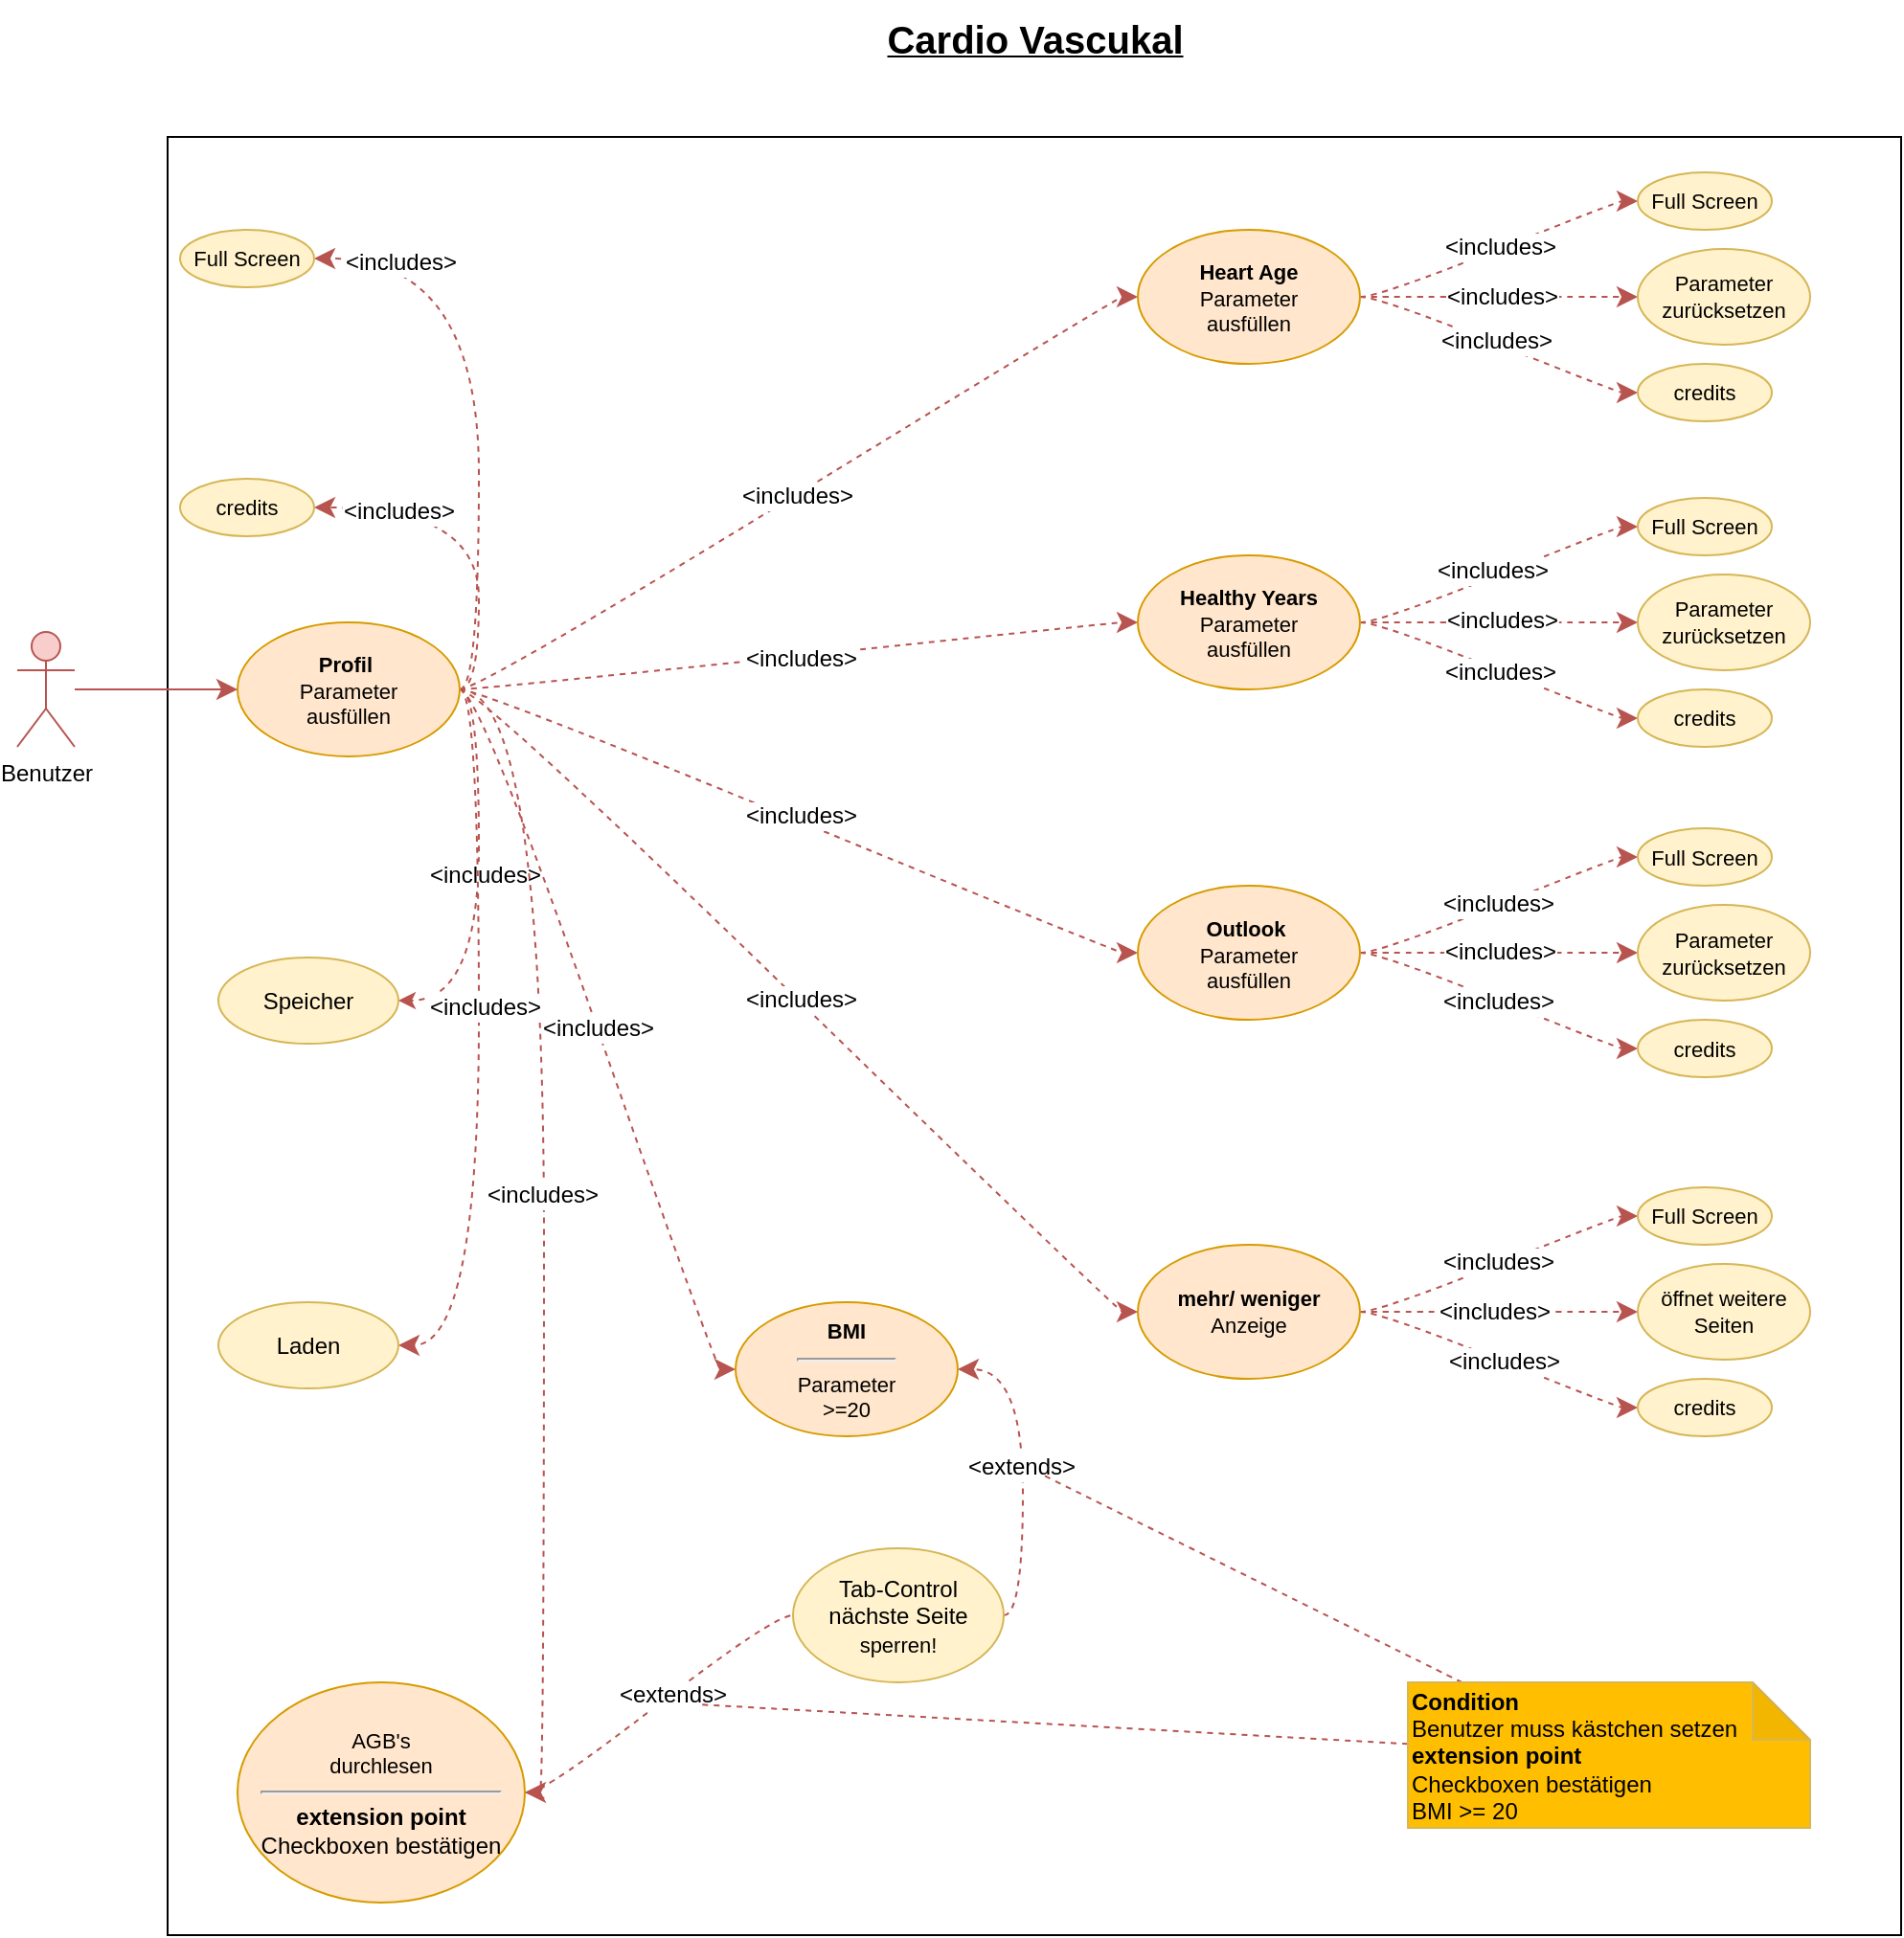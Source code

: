 <mxfile version="24.8.4">
  <diagram name="Seite-1" id="UVpIMAXgov2TjOctCtRH">
    <mxGraphModel dx="1831" dy="1101" grid="1" gridSize="10" guides="1" tooltips="1" connect="1" arrows="1" fold="1" page="1" pageScale="1" pageWidth="827" pageHeight="1169" math="0" shadow="0">
      <root>
        <mxCell id="0" />
        <mxCell id="1" parent="0" />
        <mxCell id="NwBf-p2mOLdfekpfjntF-2" value="&lt;b&gt;&lt;u&gt;&lt;font style=&quot;font-size: 20px;&quot;&gt;Cardio Vascukal&lt;/font&gt;&lt;/u&gt;&lt;/b&gt;" style="text;html=1;align=center;verticalAlign=middle;resizable=0;points=[];autosize=1;strokeColor=none;fillColor=none;" parent="1" vertex="1">
          <mxGeometry x="526" y="110" width="180" height="40" as="geometry" />
        </mxCell>
        <mxCell id="NwBf-p2mOLdfekpfjntF-3" value="Benutzer" style="shape=umlActor;verticalLabelPosition=bottom;verticalAlign=top;html=1;outlineConnect=0;fillColor=#f8cecc;strokeColor=#b85450;" parent="1" vertex="1">
          <mxGeometry x="85" y="440" width="30" height="60" as="geometry" />
        </mxCell>
        <mxCell id="NwBf-p2mOLdfekpfjntF-16" value="" style="rounded=0;whiteSpace=wrap;html=1;rotation=90;" parent="1" vertex="1">
          <mxGeometry x="146.5" y="198.5" width="939" height="905" as="geometry" />
        </mxCell>
        <mxCell id="-FrrrJ6dnkbftd-pf9Oq-3" value="" style="edgeStyle=entityRelationEdgeStyle;curved=1;rounded=0;orthogonalLoop=1;jettySize=auto;html=1;startArrow=none;endArrow=classic;segment=10;sourcePerimeterSpacing=0;targetPerimeterSpacing=0;fontSize=12;dashed=1;endFill=1;fillColor=#f8cecc;strokeColor=#b85450;" parent="1" source="NwBf-p2mOLdfekpfjntF-17" target="-FrrrJ6dnkbftd-pf9Oq-2" edge="1">
          <mxGeometry relative="1" as="geometry" />
        </mxCell>
        <mxCell id="-FrrrJ6dnkbftd-pf9Oq-10" value="&amp;lt;includes&amp;gt;" style="edgeLabel;html=1;align=center;verticalAlign=middle;resizable=0;points=[];fontSize=12;" parent="-FrrrJ6dnkbftd-pf9Oq-3" vertex="1" connectable="0">
          <mxGeometry x="-0.007" y="3" relative="1" as="geometry">
            <mxPoint as="offset" />
          </mxGeometry>
        </mxCell>
        <mxCell id="-FrrrJ6dnkbftd-pf9Oq-24" value="" style="edgeStyle=entityRelationEdgeStyle;curved=1;rounded=0;orthogonalLoop=1;jettySize=auto;html=1;startArrow=none;endArrow=classic;segment=10;sourcePerimeterSpacing=0;targetPerimeterSpacing=0;fontSize=12;startSize=8;endSize=8;dashed=1;endFill=1;fillColor=#f8cecc;strokeColor=#b85450;" parent="1" source="NwBf-p2mOLdfekpfjntF-17" target="-FrrrJ6dnkbftd-pf9Oq-23" edge="1">
          <mxGeometry relative="1" as="geometry" />
        </mxCell>
        <mxCell id="-FrrrJ6dnkbftd-pf9Oq-25" value="&amp;lt;includes&amp;gt;" style="edgeLabel;html=1;align=center;verticalAlign=middle;resizable=0;points=[];fontSize=12;" parent="-FrrrJ6dnkbftd-pf9Oq-24" vertex="1" connectable="0">
          <mxGeometry x="-0.023" y="-1" relative="1" as="geometry">
            <mxPoint as="offset" />
          </mxGeometry>
        </mxCell>
        <mxCell id="-FrrrJ6dnkbftd-pf9Oq-35" value="" style="edgeStyle=entityRelationEdgeStyle;curved=1;rounded=0;orthogonalLoop=1;jettySize=auto;html=1;startArrow=none;endArrow=classic;segment=10;sourcePerimeterSpacing=0;targetPerimeterSpacing=0;fontSize=12;startSize=8;endSize=8;dashed=1;endFill=1;fillColor=#f8cecc;strokeColor=#b85450;" parent="1" source="NwBf-p2mOLdfekpfjntF-17" target="-FrrrJ6dnkbftd-pf9Oq-34" edge="1">
          <mxGeometry relative="1" as="geometry" />
        </mxCell>
        <mxCell id="-FrrrJ6dnkbftd-pf9Oq-87" value="&amp;lt;includes&amp;gt;" style="edgeLabel;html=1;align=center;verticalAlign=middle;resizable=0;points=[];fontSize=12;" parent="-FrrrJ6dnkbftd-pf9Oq-35" vertex="1" connectable="0">
          <mxGeometry x="-0.01" relative="1" as="geometry">
            <mxPoint as="offset" />
          </mxGeometry>
        </mxCell>
        <mxCell id="-FrrrJ6dnkbftd-pf9Oq-41" value="" style="edgeStyle=entityRelationEdgeStyle;curved=1;rounded=0;orthogonalLoop=1;jettySize=auto;html=1;startArrow=none;endArrow=classic;segment=10;sourcePerimeterSpacing=0;targetPerimeterSpacing=0;fontSize=12;startSize=8;endSize=8;dashed=1;endFill=1;fillColor=#f8cecc;strokeColor=#b85450;" parent="1" source="NwBf-p2mOLdfekpfjntF-17" target="-FrrrJ6dnkbftd-pf9Oq-40" edge="1">
          <mxGeometry relative="1" as="geometry" />
        </mxCell>
        <mxCell id="-FrrrJ6dnkbftd-pf9Oq-88" value="&amp;lt;includes&amp;gt;" style="edgeLabel;html=1;align=center;verticalAlign=middle;resizable=0;points=[];fontSize=12;" parent="-FrrrJ6dnkbftd-pf9Oq-41" vertex="1" connectable="0">
          <mxGeometry x="0.002" y="-1" relative="1" as="geometry">
            <mxPoint as="offset" />
          </mxGeometry>
        </mxCell>
        <mxCell id="-FrrrJ6dnkbftd-pf9Oq-43" value="" style="edgeStyle=entityRelationEdgeStyle;curved=1;rounded=0;orthogonalLoop=1;jettySize=auto;html=1;startArrow=none;endArrow=classic;segment=10;sourcePerimeterSpacing=0;targetPerimeterSpacing=0;fontSize=12;startSize=8;endSize=8;dashed=1;endFill=1;fillColor=#f8cecc;strokeColor=#b85450;" parent="1" source="NwBf-p2mOLdfekpfjntF-17" target="-FrrrJ6dnkbftd-pf9Oq-42" edge="1">
          <mxGeometry relative="1" as="geometry" />
        </mxCell>
        <mxCell id="-FrrrJ6dnkbftd-pf9Oq-89" value="&amp;lt;includes&amp;gt;" style="edgeLabel;html=1;align=center;verticalAlign=middle;resizable=0;points=[];fontSize=12;" parent="-FrrrJ6dnkbftd-pf9Oq-43" vertex="1" connectable="0">
          <mxGeometry x="-0.004" y="3" relative="1" as="geometry">
            <mxPoint as="offset" />
          </mxGeometry>
        </mxCell>
        <mxCell id="-FrrrJ6dnkbftd-pf9Oq-58" value="" style="edgeStyle=entityRelationEdgeStyle;curved=1;rounded=0;orthogonalLoop=1;jettySize=auto;html=1;startArrow=none;endArrow=classic;segment=10;sourcePerimeterSpacing=0;targetPerimeterSpacing=0;fontSize=12;startSize=8;endSize=8;dashed=1;endFill=1;fillColor=#f8cecc;strokeColor=#b85450;" parent="1" source="NwBf-p2mOLdfekpfjntF-17" target="-FrrrJ6dnkbftd-pf9Oq-57" edge="1">
          <mxGeometry relative="1" as="geometry" />
        </mxCell>
        <mxCell id="-FrrrJ6dnkbftd-pf9Oq-90" value="&amp;lt;includes&amp;gt;" style="edgeLabel;html=1;align=center;verticalAlign=middle;resizable=0;points=[];fontSize=12;" parent="-FrrrJ6dnkbftd-pf9Oq-58" vertex="1" connectable="0">
          <mxGeometry x="-0.0" y="1" relative="1" as="geometry">
            <mxPoint as="offset" />
          </mxGeometry>
        </mxCell>
        <mxCell id="-FrrrJ6dnkbftd-pf9Oq-62" value="" style="edgeStyle=entityRelationEdgeStyle;curved=1;rounded=0;orthogonalLoop=1;jettySize=auto;html=1;startArrow=none;endArrow=classic;segment=10;sourcePerimeterSpacing=0;targetPerimeterSpacing=0;fontSize=12;startSize=8;endSize=8;dashed=1;endFill=1;fillColor=#f8cecc;strokeColor=#b85450;" parent="1" source="NwBf-p2mOLdfekpfjntF-17" target="-FrrrJ6dnkbftd-pf9Oq-61" edge="1">
          <mxGeometry relative="1" as="geometry" />
        </mxCell>
        <mxCell id="-FrrrJ6dnkbftd-pf9Oq-66" value="&amp;lt;includes&amp;gt;" style="edgeLabel;html=1;align=center;verticalAlign=middle;resizable=0;points=[];fontSize=12;" parent="-FrrrJ6dnkbftd-pf9Oq-62" vertex="1" connectable="0">
          <mxGeometry x="0.545" y="2" relative="1" as="geometry">
            <mxPoint as="offset" />
          </mxGeometry>
        </mxCell>
        <mxCell id="-FrrrJ6dnkbftd-pf9Oq-65" style="edgeStyle=entityRelationEdgeStyle;curved=1;rounded=0;orthogonalLoop=1;jettySize=auto;html=1;startArrow=none;endArrow=classic;segment=10;sourcePerimeterSpacing=0;targetPerimeterSpacing=0;fontSize=12;startSize=8;endSize=8;dashed=1;endFill=1;fillColor=#f8cecc;strokeColor=#b85450;" parent="1" source="NwBf-p2mOLdfekpfjntF-17" target="-FrrrJ6dnkbftd-pf9Oq-63" edge="1">
          <mxGeometry relative="1" as="geometry" />
        </mxCell>
        <mxCell id="-FrrrJ6dnkbftd-pf9Oq-67" value="&amp;lt;includes&amp;gt;" style="edgeLabel;html=1;align=center;verticalAlign=middle;resizable=0;points=[];fontSize=12;" parent="-FrrrJ6dnkbftd-pf9Oq-65" vertex="1" connectable="0">
          <mxGeometry x="0.723" y="2" relative="1" as="geometry">
            <mxPoint as="offset" />
          </mxGeometry>
        </mxCell>
        <mxCell id="-FrrrJ6dnkbftd-pf9Oq-106" value="" style="edgeStyle=entityRelationEdgeStyle;curved=1;rounded=0;orthogonalLoop=1;jettySize=auto;html=1;startArrow=none;endArrow=classic;segment=10;sourcePerimeterSpacing=0;targetPerimeterSpacing=0;fontSize=12;startSize=8;endSize=8;dashed=1;endFill=1;fillColor=#f8cecc;strokeColor=#b85450;" parent="1" source="NwBf-p2mOLdfekpfjntF-17" target="-FrrrJ6dnkbftd-pf9Oq-105" edge="1">
          <mxGeometry relative="1" as="geometry" />
        </mxCell>
        <mxCell id="-FrrrJ6dnkbftd-pf9Oq-107" value="&amp;lt;includes&amp;gt;" style="edgeLabel;html=1;align=center;verticalAlign=middle;resizable=0;points=[];fontSize=12;" parent="-FrrrJ6dnkbftd-pf9Oq-106" vertex="1" connectable="0">
          <mxGeometry x="-0.003" relative="1" as="geometry">
            <mxPoint as="offset" />
          </mxGeometry>
        </mxCell>
        <mxCell id="-FrrrJ6dnkbftd-pf9Oq-111" style="edgeStyle=entityRelationEdgeStyle;curved=1;rounded=0;orthogonalLoop=1;jettySize=auto;html=1;startArrow=none;endArrow=classic;segment=10;sourcePerimeterSpacing=0;targetPerimeterSpacing=0;fontSize=12;startSize=8;endSize=8;dashed=1;endFill=1;fillColor=#f8cecc;strokeColor=#b85450;" parent="1" source="NwBf-p2mOLdfekpfjntF-17" target="-FrrrJ6dnkbftd-pf9Oq-110" edge="1">
          <mxGeometry relative="1" as="geometry" />
        </mxCell>
        <mxCell id="-FrrrJ6dnkbftd-pf9Oq-114" value="&amp;lt;includes&amp;gt;" style="edgeLabel;html=1;align=center;verticalAlign=middle;resizable=0;points=[];fontSize=12;" parent="-FrrrJ6dnkbftd-pf9Oq-111" vertex="1" connectable="0">
          <mxGeometry x="-0.102" y="3" relative="1" as="geometry">
            <mxPoint y="-1" as="offset" />
          </mxGeometry>
        </mxCell>
        <mxCell id="NwBf-p2mOLdfekpfjntF-17" value="&lt;font style=&quot;font-size: 11px;&quot;&gt;&lt;b&gt;Profil&amp;nbsp;&lt;/b&gt;&lt;/font&gt;&lt;div style=&quot;font-size: 11px;&quot;&gt;&lt;font style=&quot;font-size: 11px;&quot;&gt;Parameter&lt;/font&gt;&lt;div&gt;&lt;font style=&quot;font-size: 11px;&quot;&gt;ausfüllen&lt;/font&gt;&lt;/div&gt;&lt;/div&gt;" style="ellipse;whiteSpace=wrap;html=1;align=center;newEdgeStyle={&quot;edgeStyle&quot;:&quot;entityRelationEdgeStyle&quot;,&quot;startArrow&quot;:&quot;none&quot;,&quot;endArrow&quot;:&quot;none&quot;,&quot;segment&quot;:10,&quot;curved&quot;:1,&quot;sourcePerimeterSpacing&quot;:0,&quot;targetPerimeterSpacing&quot;:0};treeFolding=1;treeMoving=1;fillColor=#ffe6cc;strokeColor=#d79b00;" parent="1" vertex="1">
          <mxGeometry x="200" y="435" width="116" height="70" as="geometry" />
        </mxCell>
        <mxCell id="-FrrrJ6dnkbftd-pf9Oq-2" value="Speicher" style="ellipse;whiteSpace=wrap;html=1;align=center;newEdgeStyle={&quot;edgeStyle&quot;:&quot;entityRelationEdgeStyle&quot;,&quot;startArrow&quot;:&quot;none&quot;,&quot;endArrow&quot;:&quot;none&quot;,&quot;segment&quot;:10,&quot;curved&quot;:1,&quot;sourcePerimeterSpacing&quot;:0,&quot;targetPerimeterSpacing&quot;:0};treeFolding=1;treeMoving=1;fillColor=#fff2cc;strokeColor=#d6b656;" parent="1" vertex="1">
          <mxGeometry x="190" y="610" width="94" height="45" as="geometry" />
        </mxCell>
        <mxCell id="-FrrrJ6dnkbftd-pf9Oq-13" style="edgeStyle=none;curved=1;rounded=0;orthogonalLoop=1;jettySize=auto;html=1;fontSize=12;startSize=8;endSize=8;shadow=0;fillColor=#f8cecc;strokeColor=#b85450;" parent="1" source="NwBf-p2mOLdfekpfjntF-3" target="NwBf-p2mOLdfekpfjntF-17" edge="1">
          <mxGeometry relative="1" as="geometry" />
        </mxCell>
        <mxCell id="-FrrrJ6dnkbftd-pf9Oq-27" value="" style="edgeStyle=entityRelationEdgeStyle;curved=1;rounded=0;orthogonalLoop=1;jettySize=auto;html=1;startArrow=openThin;endArrow=none;segment=10;sourcePerimeterSpacing=0;targetPerimeterSpacing=0;fontSize=12;startSize=8;endSize=8;dashed=1;startFill=0;fillColor=#f8cecc;strokeColor=#b85450;" parent="1" source="-FrrrJ6dnkbftd-pf9Oq-23" target="-FrrrJ6dnkbftd-pf9Oq-26" edge="1">
          <mxGeometry relative="1" as="geometry" />
        </mxCell>
        <mxCell id="-FrrrJ6dnkbftd-pf9Oq-28" value="&amp;lt;extends&amp;gt;" style="edgeLabel;html=1;align=center;verticalAlign=middle;resizable=0;points=[];fontSize=12;" parent="-FrrrJ6dnkbftd-pf9Oq-27" vertex="1" connectable="0">
          <mxGeometry x="0.107" y="-1" relative="1" as="geometry">
            <mxPoint x="-1" as="offset" />
          </mxGeometry>
        </mxCell>
        <mxCell id="-FrrrJ6dnkbftd-pf9Oq-23" value="&lt;font style=&quot;font-size: 11px;&quot;&gt;AGB&#39;s&lt;/font&gt;&lt;div style=&quot;font-size: 11px;&quot;&gt;&lt;font style=&quot;font-size: 11px;&quot;&gt;durchlesen&lt;br&gt;&lt;/font&gt;&lt;div style=&quot;&quot;&gt;&lt;hr style=&quot;&quot;&gt;&lt;div style=&quot;font-size: 12px;&quot;&gt;&lt;b&gt;extension point&lt;/b&gt;&lt;/div&gt;&lt;div style=&quot;font-size: 12px;&quot;&gt;Checkboxen bestätigen&lt;/div&gt;&lt;/div&gt;&lt;/div&gt;" style="ellipse;whiteSpace=wrap;html=1;align=center;newEdgeStyle={&quot;edgeStyle&quot;:&quot;entityRelationEdgeStyle&quot;,&quot;startArrow&quot;:&quot;none&quot;,&quot;endArrow&quot;:&quot;none&quot;,&quot;segment&quot;:10,&quot;curved&quot;:1,&quot;sourcePerimeterSpacing&quot;:0,&quot;targetPerimeterSpacing&quot;:0};treeFolding=1;treeMoving=1;fillColor=#ffe6cc;strokeColor=#d79b00;" parent="1" vertex="1">
          <mxGeometry x="200" y="988.5" width="150" height="115" as="geometry" />
        </mxCell>
        <mxCell id="-FrrrJ6dnkbftd-pf9Oq-108" style="edgeStyle=entityRelationEdgeStyle;curved=1;rounded=0;orthogonalLoop=1;jettySize=auto;html=1;startArrow=none;endArrow=classic;segment=10;sourcePerimeterSpacing=0;targetPerimeterSpacing=0;fontSize=12;startSize=8;endSize=8;dashed=1;endFill=1;fillColor=#f8cecc;strokeColor=#b85450;" parent="1" source="-FrrrJ6dnkbftd-pf9Oq-26" target="-FrrrJ6dnkbftd-pf9Oq-105" edge="1">
          <mxGeometry relative="1" as="geometry" />
        </mxCell>
        <mxCell id="-FrrrJ6dnkbftd-pf9Oq-109" value="&amp;lt;extends&amp;gt;" style="edgeLabel;html=1;align=center;verticalAlign=middle;resizable=0;points=[];fontSize=12;" parent="-FrrrJ6dnkbftd-pf9Oq-108" vertex="1" connectable="0">
          <mxGeometry x="0.033" y="1" relative="1" as="geometry">
            <mxPoint y="1" as="offset" />
          </mxGeometry>
        </mxCell>
        <mxCell id="-FrrrJ6dnkbftd-pf9Oq-26" value="Tab-Control&lt;div&gt;nächste Seite&lt;br&gt;&lt;div&gt;&lt;span style=&quot;font-size: 11px;&quot;&gt;sperren!&lt;/span&gt;&lt;/div&gt;&lt;/div&gt;" style="ellipse;whiteSpace=wrap;html=1;align=center;newEdgeStyle={&quot;edgeStyle&quot;:&quot;entityRelationEdgeStyle&quot;,&quot;startArrow&quot;:&quot;none&quot;,&quot;endArrow&quot;:&quot;none&quot;,&quot;segment&quot;:10,&quot;curved&quot;:1,&quot;sourcePerimeterSpacing&quot;:0,&quot;targetPerimeterSpacing&quot;:0};treeFolding=1;treeMoving=1;fillColor=#fff2cc;strokeColor=#d6b656;" parent="1" vertex="1">
          <mxGeometry x="490" y="918.5" width="110" height="70" as="geometry" />
        </mxCell>
        <mxCell id="qf-HEqE5wMaimyEyIUq_-2" style="edgeStyle=none;curved=1;rounded=0;orthogonalLoop=1;jettySize=auto;html=1;fontSize=12;startSize=8;endSize=8;dashed=1;fillColor=#f8cecc;strokeColor=#b85450;endArrow=none;endFill=0;" edge="1" parent="1" source="-FrrrJ6dnkbftd-pf9Oq-31">
          <mxGeometry relative="1" as="geometry">
            <mxPoint x="440" y="1000" as="targetPoint" />
          </mxGeometry>
        </mxCell>
        <mxCell id="qf-HEqE5wMaimyEyIUq_-3" style="edgeStyle=none;curved=1;rounded=0;orthogonalLoop=1;jettySize=auto;html=1;fontSize=12;startSize=8;endSize=8;startArrow=none;startFill=0;dashed=1;endArrow=none;endFill=0;fillColor=#f8cecc;strokeColor=#b85450;" edge="1" parent="1" source="-FrrrJ6dnkbftd-pf9Oq-31">
          <mxGeometry relative="1" as="geometry">
            <mxPoint x="620" y="880" as="targetPoint" />
          </mxGeometry>
        </mxCell>
        <mxCell id="-FrrrJ6dnkbftd-pf9Oq-31" value="&lt;b&gt;Condition&lt;/b&gt;&lt;div&gt;Benutzer muss kästchen setzen&lt;/div&gt;&lt;div&gt;&lt;b&gt;extension point&lt;/b&gt;&lt;/div&gt;&lt;div&gt;Checkboxen bestätigen&lt;/div&gt;&lt;div&gt;&lt;span style=&quot;text-align: center;&quot;&gt;BMI &amp;gt;= 20&lt;/span&gt;&lt;/div&gt;" style="shape=note;whiteSpace=wrap;html=1;backgroundOutline=1;darkOpacity=0.05;align=left;fillColor=#ffbf00;strokeColor=#d6b656;" parent="1" vertex="1">
          <mxGeometry x="811" y="988.5" width="210" height="76" as="geometry" />
        </mxCell>
        <mxCell id="-FrrrJ6dnkbftd-pf9Oq-45" value="" style="edgeStyle=entityRelationEdgeStyle;curved=1;rounded=0;orthogonalLoop=1;jettySize=auto;html=1;startArrow=none;endArrow=classic;segment=10;sourcePerimeterSpacing=0;targetPerimeterSpacing=0;fontSize=12;startSize=8;endSize=8;dashed=1;endFill=1;fillColor=#f8cecc;strokeColor=#b85450;" parent="1" source="-FrrrJ6dnkbftd-pf9Oq-34" target="-FrrrJ6dnkbftd-pf9Oq-44" edge="1">
          <mxGeometry relative="1" as="geometry" />
        </mxCell>
        <mxCell id="-FrrrJ6dnkbftd-pf9Oq-91" value="&amp;lt;includes&amp;gt;" style="edgeLabel;html=1;align=center;verticalAlign=middle;resizable=0;points=[];fontSize=12;" parent="-FrrrJ6dnkbftd-pf9Oq-45" vertex="1" connectable="0">
          <mxGeometry x="0.012" relative="1" as="geometry">
            <mxPoint as="offset" />
          </mxGeometry>
        </mxCell>
        <mxCell id="-FrrrJ6dnkbftd-pf9Oq-84" style="edgeStyle=entityRelationEdgeStyle;curved=1;rounded=0;orthogonalLoop=1;jettySize=auto;html=1;startArrow=none;endArrow=classic;segment=10;sourcePerimeterSpacing=0;targetPerimeterSpacing=0;fontSize=12;startSize=8;endSize=8;dashed=1;endFill=1;fillColor=#f8cecc;strokeColor=#b85450;" parent="1" source="-FrrrJ6dnkbftd-pf9Oq-34" target="-FrrrJ6dnkbftd-pf9Oq-77" edge="1">
          <mxGeometry relative="1" as="geometry" />
        </mxCell>
        <mxCell id="-FrrrJ6dnkbftd-pf9Oq-92" value="&amp;lt;includes&amp;gt;" style="edgeLabel;html=1;align=center;verticalAlign=middle;resizable=0;points=[];fontSize=12;" parent="-FrrrJ6dnkbftd-pf9Oq-84" vertex="1" connectable="0">
          <mxGeometry x="0.01" y="1" relative="1" as="geometry">
            <mxPoint as="offset" />
          </mxGeometry>
        </mxCell>
        <mxCell id="-FrrrJ6dnkbftd-pf9Oq-85" style="edgeStyle=entityRelationEdgeStyle;curved=1;rounded=0;orthogonalLoop=1;jettySize=auto;html=1;startArrow=none;endArrow=classic;segment=10;sourcePerimeterSpacing=0;targetPerimeterSpacing=0;fontSize=12;startSize=8;endSize=8;endFill=1;dashed=1;fillColor=#f8cecc;strokeColor=#b85450;" parent="1" source="-FrrrJ6dnkbftd-pf9Oq-34" target="-FrrrJ6dnkbftd-pf9Oq-73" edge="1">
          <mxGeometry relative="1" as="geometry" />
        </mxCell>
        <mxCell id="-FrrrJ6dnkbftd-pf9Oq-93" value="&amp;lt;includes&amp;gt;" style="edgeLabel;html=1;align=center;verticalAlign=middle;resizable=0;points=[];fontSize=12;" parent="-FrrrJ6dnkbftd-pf9Oq-85" vertex="1" connectable="0">
          <mxGeometry x="-0.028" y="2" relative="1" as="geometry">
            <mxPoint as="offset" />
          </mxGeometry>
        </mxCell>
        <mxCell id="-FrrrJ6dnkbftd-pf9Oq-34" value="&lt;span style=&quot;font-size: 11px;&quot;&gt;&lt;b&gt;Heart Age&lt;/b&gt;&lt;/span&gt;&lt;br&gt;&lt;div style=&quot;font-size: 11px;&quot;&gt;&lt;font style=&quot;font-size: 11px;&quot;&gt;Parameter&lt;/font&gt;&lt;div&gt;&lt;font style=&quot;font-size: 11px;&quot;&gt;ausfüllen&lt;/font&gt;&lt;/div&gt;&lt;/div&gt;" style="ellipse;whiteSpace=wrap;html=1;align=center;newEdgeStyle={&quot;edgeStyle&quot;:&quot;entityRelationEdgeStyle&quot;,&quot;startArrow&quot;:&quot;none&quot;,&quot;endArrow&quot;:&quot;none&quot;,&quot;segment&quot;:10,&quot;curved&quot;:1,&quot;sourcePerimeterSpacing&quot;:0,&quot;targetPerimeterSpacing&quot;:0};treeFolding=1;treeMoving=1;fillColor=#ffe6cc;strokeColor=#d79b00;" parent="1" vertex="1">
          <mxGeometry x="670" y="230" width="116" height="70" as="geometry" />
        </mxCell>
        <mxCell id="-FrrrJ6dnkbftd-pf9Oq-54" style="edgeStyle=entityRelationEdgeStyle;curved=1;rounded=0;orthogonalLoop=1;jettySize=auto;html=1;startArrow=none;endArrow=classic;segment=10;sourcePerimeterSpacing=0;targetPerimeterSpacing=0;fontSize=12;startSize=8;endSize=8;endFill=1;dashed=1;fillColor=#f8cecc;strokeColor=#b85450;" parent="1" source="-FrrrJ6dnkbftd-pf9Oq-40" target="-FrrrJ6dnkbftd-pf9Oq-49" edge="1">
          <mxGeometry relative="1" as="geometry" />
        </mxCell>
        <mxCell id="-FrrrJ6dnkbftd-pf9Oq-94" value="&amp;lt;includes&amp;gt;" style="edgeLabel;html=1;align=center;verticalAlign=middle;resizable=0;points=[];fontSize=12;" parent="-FrrrJ6dnkbftd-pf9Oq-54" vertex="1" connectable="0">
          <mxGeometry x="0.012" y="1" relative="1" as="geometry">
            <mxPoint as="offset" />
          </mxGeometry>
        </mxCell>
        <mxCell id="-FrrrJ6dnkbftd-pf9Oq-78" style="edgeStyle=entityRelationEdgeStyle;curved=1;rounded=0;orthogonalLoop=1;jettySize=auto;html=1;startArrow=none;endArrow=classic;segment=10;sourcePerimeterSpacing=0;targetPerimeterSpacing=0;fontSize=12;startSize=8;endSize=8;dashed=1;endFill=1;fillColor=#f8cecc;strokeColor=#b85450;" parent="1" source="-FrrrJ6dnkbftd-pf9Oq-40" target="-FrrrJ6dnkbftd-pf9Oq-76" edge="1">
          <mxGeometry relative="1" as="geometry" />
        </mxCell>
        <mxCell id="-FrrrJ6dnkbftd-pf9Oq-96" value="&amp;lt;includes&amp;gt;" style="edgeLabel;html=1;align=center;verticalAlign=middle;resizable=0;points=[];fontSize=12;" parent="-FrrrJ6dnkbftd-pf9Oq-78" vertex="1" connectable="0">
          <mxGeometry x="-0.028" y="3" relative="1" as="geometry">
            <mxPoint as="offset" />
          </mxGeometry>
        </mxCell>
        <mxCell id="-FrrrJ6dnkbftd-pf9Oq-79" style="edgeStyle=entityRelationEdgeStyle;curved=1;rounded=0;orthogonalLoop=1;jettySize=auto;html=1;startArrow=none;endArrow=classic;segment=10;sourcePerimeterSpacing=0;targetPerimeterSpacing=0;fontSize=12;startSize=8;endSize=8;dashed=1;endFill=1;fillColor=#f8cecc;strokeColor=#b85450;" parent="1" source="-FrrrJ6dnkbftd-pf9Oq-40" target="-FrrrJ6dnkbftd-pf9Oq-68" edge="1">
          <mxGeometry relative="1" as="geometry" />
        </mxCell>
        <mxCell id="-FrrrJ6dnkbftd-pf9Oq-95" value="&amp;lt;includes&amp;gt;" style="edgeLabel;html=1;align=center;verticalAlign=middle;resizable=0;points=[];fontSize=12;" parent="-FrrrJ6dnkbftd-pf9Oq-79" vertex="1" connectable="0">
          <mxGeometry x="0.011" relative="1" as="geometry">
            <mxPoint as="offset" />
          </mxGeometry>
        </mxCell>
        <mxCell id="-FrrrJ6dnkbftd-pf9Oq-40" value="&lt;span style=&quot;font-size: 11px;&quot;&gt;&lt;b&gt;Healthy Years&lt;/b&gt;&lt;/span&gt;&lt;br&gt;&lt;div style=&quot;font-size: 11px;&quot;&gt;&lt;font style=&quot;font-size: 11px;&quot;&gt;Parameter&lt;/font&gt;&lt;div&gt;&lt;font style=&quot;font-size: 11px;&quot;&gt;ausfüllen&lt;/font&gt;&lt;/div&gt;&lt;/div&gt;" style="ellipse;whiteSpace=wrap;html=1;align=center;newEdgeStyle={&quot;edgeStyle&quot;:&quot;entityRelationEdgeStyle&quot;,&quot;startArrow&quot;:&quot;none&quot;,&quot;endArrow&quot;:&quot;none&quot;,&quot;segment&quot;:10,&quot;curved&quot;:1,&quot;sourcePerimeterSpacing&quot;:0,&quot;targetPerimeterSpacing&quot;:0};treeFolding=1;treeMoving=1;fillColor=#ffe6cc;strokeColor=#d79b00;" parent="1" vertex="1">
          <mxGeometry x="670" y="400" width="116" height="70" as="geometry" />
        </mxCell>
        <mxCell id="-FrrrJ6dnkbftd-pf9Oq-55" style="edgeStyle=entityRelationEdgeStyle;curved=1;rounded=0;orthogonalLoop=1;jettySize=auto;html=1;startArrow=none;endArrow=classic;segment=10;sourcePerimeterSpacing=0;targetPerimeterSpacing=0;fontSize=12;startSize=8;endSize=8;dashed=1;endFill=1;fillColor=#f8cecc;strokeColor=#b85450;" parent="1" source="-FrrrJ6dnkbftd-pf9Oq-42" target="-FrrrJ6dnkbftd-pf9Oq-51" edge="1">
          <mxGeometry relative="1" as="geometry" />
        </mxCell>
        <mxCell id="-FrrrJ6dnkbftd-pf9Oq-97" value="&amp;lt;includes&amp;gt;" style="edgeLabel;html=1;align=center;verticalAlign=middle;resizable=0;points=[];fontSize=12;" parent="-FrrrJ6dnkbftd-pf9Oq-55" vertex="1" connectable="0">
          <mxGeometry x="-0.001" y="2" relative="1" as="geometry">
            <mxPoint y="1" as="offset" />
          </mxGeometry>
        </mxCell>
        <mxCell id="-FrrrJ6dnkbftd-pf9Oq-80" style="edgeStyle=entityRelationEdgeStyle;curved=1;rounded=0;orthogonalLoop=1;jettySize=auto;html=1;startArrow=none;endArrow=classic;segment=10;sourcePerimeterSpacing=0;targetPerimeterSpacing=0;fontSize=12;startSize=8;endSize=8;dashed=1;endFill=1;fillColor=#f8cecc;strokeColor=#b85450;" parent="1" source="-FrrrJ6dnkbftd-pf9Oq-42" target="-FrrrJ6dnkbftd-pf9Oq-75" edge="1">
          <mxGeometry relative="1" as="geometry" />
        </mxCell>
        <mxCell id="-FrrrJ6dnkbftd-pf9Oq-98" value="&amp;lt;includes&amp;gt;" style="edgeLabel;html=1;align=center;verticalAlign=middle;resizable=0;points=[];fontSize=12;" parent="-FrrrJ6dnkbftd-pf9Oq-80" vertex="1" connectable="0">
          <mxGeometry x="-0.011" y="1" relative="1" as="geometry">
            <mxPoint as="offset" />
          </mxGeometry>
        </mxCell>
        <mxCell id="-FrrrJ6dnkbftd-pf9Oq-81" style="edgeStyle=entityRelationEdgeStyle;curved=1;rounded=0;orthogonalLoop=1;jettySize=auto;html=1;startArrow=none;endArrow=classic;segment=10;sourcePerimeterSpacing=0;targetPerimeterSpacing=0;fontSize=12;startSize=8;endSize=8;endFill=1;dashed=1;fillColor=#f8cecc;strokeColor=#b85450;" parent="1" source="-FrrrJ6dnkbftd-pf9Oq-42" target="-FrrrJ6dnkbftd-pf9Oq-69" edge="1">
          <mxGeometry relative="1" as="geometry" />
        </mxCell>
        <mxCell id="-FrrrJ6dnkbftd-pf9Oq-99" value="&amp;lt;includes&amp;gt;" style="edgeLabel;html=1;align=center;verticalAlign=middle;resizable=0;points=[];fontSize=12;" parent="-FrrrJ6dnkbftd-pf9Oq-81" vertex="1" connectable="0">
          <mxGeometry x="-0.004" relative="1" as="geometry">
            <mxPoint as="offset" />
          </mxGeometry>
        </mxCell>
        <mxCell id="-FrrrJ6dnkbftd-pf9Oq-42" value="&lt;font style=&quot;font-size: 11px;&quot;&gt;&lt;b&gt;Outlook&amp;nbsp;&lt;/b&gt;&lt;/font&gt;&lt;div style=&quot;font-size: 11px;&quot;&gt;&lt;font style=&quot;font-size: 11px;&quot;&gt;Parameter&lt;/font&gt;&lt;div&gt;&lt;font style=&quot;font-size: 11px;&quot;&gt;ausfüllen&lt;/font&gt;&lt;/div&gt;&lt;/div&gt;" style="ellipse;whiteSpace=wrap;html=1;align=center;newEdgeStyle={&quot;edgeStyle&quot;:&quot;entityRelationEdgeStyle&quot;,&quot;startArrow&quot;:&quot;none&quot;,&quot;endArrow&quot;:&quot;none&quot;,&quot;segment&quot;:10,&quot;curved&quot;:1,&quot;sourcePerimeterSpacing&quot;:0,&quot;targetPerimeterSpacing&quot;:0};treeFolding=1;treeMoving=1;fillColor=#ffe6cc;strokeColor=#d79b00;" parent="1" vertex="1">
          <mxGeometry x="670" y="572.5" width="116" height="70" as="geometry" />
        </mxCell>
        <mxCell id="-FrrrJ6dnkbftd-pf9Oq-44" value="&lt;div style=&quot;font-size: 11px;&quot;&gt;&lt;font style=&quot;font-size: 11px;&quot;&gt;Parameter zurücksetzen&lt;/font&gt;&lt;/div&gt;" style="ellipse;whiteSpace=wrap;html=1;align=center;newEdgeStyle={&quot;edgeStyle&quot;:&quot;entityRelationEdgeStyle&quot;,&quot;startArrow&quot;:&quot;none&quot;,&quot;endArrow&quot;:&quot;none&quot;,&quot;segment&quot;:10,&quot;curved&quot;:1,&quot;sourcePerimeterSpacing&quot;:0,&quot;targetPerimeterSpacing&quot;:0};treeFolding=1;treeMoving=1;fillColor=#fff2cc;strokeColor=#d6b656;" parent="1" vertex="1">
          <mxGeometry x="931" y="240" width="90" height="50" as="geometry" />
        </mxCell>
        <mxCell id="-FrrrJ6dnkbftd-pf9Oq-49" value="&lt;div style=&quot;font-size: 11px;&quot;&gt;&lt;font style=&quot;font-size: 11px;&quot;&gt;Parameter zurücksetzen&lt;/font&gt;&lt;/div&gt;" style="ellipse;whiteSpace=wrap;html=1;align=center;newEdgeStyle={&quot;edgeStyle&quot;:&quot;entityRelationEdgeStyle&quot;,&quot;startArrow&quot;:&quot;none&quot;,&quot;endArrow&quot;:&quot;none&quot;,&quot;segment&quot;:10,&quot;curved&quot;:1,&quot;sourcePerimeterSpacing&quot;:0,&quot;targetPerimeterSpacing&quot;:0};treeFolding=1;treeMoving=1;fillColor=#fff2cc;strokeColor=#d6b656;" parent="1" vertex="1">
          <mxGeometry x="931" y="410" width="90" height="50" as="geometry" />
        </mxCell>
        <mxCell id="-FrrrJ6dnkbftd-pf9Oq-51" value="&lt;div style=&quot;font-size: 11px;&quot;&gt;&lt;font style=&quot;font-size: 11px;&quot;&gt;Parameter zurücksetzen&lt;/font&gt;&lt;/div&gt;" style="ellipse;whiteSpace=wrap;html=1;align=center;newEdgeStyle={&quot;edgeStyle&quot;:&quot;entityRelationEdgeStyle&quot;,&quot;startArrow&quot;:&quot;none&quot;,&quot;endArrow&quot;:&quot;none&quot;,&quot;segment&quot;:10,&quot;curved&quot;:1,&quot;sourcePerimeterSpacing&quot;:0,&quot;targetPerimeterSpacing&quot;:0};treeFolding=1;treeMoving=1;fillColor=#fff2cc;strokeColor=#d6b656;" parent="1" vertex="1">
          <mxGeometry x="931" y="582.5" width="90" height="50" as="geometry" />
        </mxCell>
        <mxCell id="-FrrrJ6dnkbftd-pf9Oq-60" style="edgeStyle=entityRelationEdgeStyle;curved=1;rounded=0;orthogonalLoop=1;jettySize=auto;html=1;startArrow=none;endArrow=classic;segment=10;sourcePerimeterSpacing=0;targetPerimeterSpacing=0;fontSize=12;startSize=8;endSize=8;dashed=1;endFill=1;fillColor=#f8cecc;strokeColor=#b85450;" parent="1" source="-FrrrJ6dnkbftd-pf9Oq-57" target="-FrrrJ6dnkbftd-pf9Oq-59" edge="1">
          <mxGeometry relative="1" as="geometry" />
        </mxCell>
        <mxCell id="-FrrrJ6dnkbftd-pf9Oq-101" value="&amp;lt;includes&amp;gt;" style="edgeLabel;html=1;align=center;verticalAlign=middle;resizable=0;points=[];fontSize=12;" parent="-FrrrJ6dnkbftd-pf9Oq-60" vertex="1" connectable="0">
          <mxGeometry x="-0.043" relative="1" as="geometry">
            <mxPoint as="offset" />
          </mxGeometry>
        </mxCell>
        <mxCell id="-FrrrJ6dnkbftd-pf9Oq-82" style="edgeStyle=entityRelationEdgeStyle;curved=1;rounded=0;orthogonalLoop=1;jettySize=auto;html=1;startArrow=none;endArrow=classic;segment=10;sourcePerimeterSpacing=0;targetPerimeterSpacing=0;fontSize=12;startSize=8;endSize=8;dashed=1;endFill=1;fillColor=#f8cecc;strokeColor=#b85450;" parent="1" source="-FrrrJ6dnkbftd-pf9Oq-57" target="-FrrrJ6dnkbftd-pf9Oq-74" edge="1">
          <mxGeometry relative="1" as="geometry" />
        </mxCell>
        <mxCell id="-FrrrJ6dnkbftd-pf9Oq-100" value="&amp;lt;includes&amp;gt;" style="edgeLabel;html=1;align=center;verticalAlign=middle;resizable=0;points=[];fontSize=12;" parent="-FrrrJ6dnkbftd-pf9Oq-82" vertex="1" connectable="0">
          <mxGeometry x="-0.004" y="2" relative="1" as="geometry">
            <mxPoint as="offset" />
          </mxGeometry>
        </mxCell>
        <mxCell id="-FrrrJ6dnkbftd-pf9Oq-83" style="edgeStyle=entityRelationEdgeStyle;curved=1;rounded=0;orthogonalLoop=1;jettySize=auto;html=1;startArrow=none;endArrow=classic;segment=10;sourcePerimeterSpacing=0;targetPerimeterSpacing=0;fontSize=12;startSize=8;endSize=8;dashed=1;endFill=1;fillColor=#f8cecc;strokeColor=#b85450;" parent="1" source="-FrrrJ6dnkbftd-pf9Oq-57" target="-FrrrJ6dnkbftd-pf9Oq-70" edge="1">
          <mxGeometry relative="1" as="geometry" />
        </mxCell>
        <mxCell id="-FrrrJ6dnkbftd-pf9Oq-102" value="&amp;lt;includes&amp;gt;" style="edgeLabel;html=1;align=center;verticalAlign=middle;resizable=0;points=[];fontSize=12;" parent="-FrrrJ6dnkbftd-pf9Oq-83" vertex="1" connectable="0">
          <mxGeometry x="0.028" relative="1" as="geometry">
            <mxPoint as="offset" />
          </mxGeometry>
        </mxCell>
        <mxCell id="-FrrrJ6dnkbftd-pf9Oq-57" value="&lt;div style=&quot;font-size: 11px;&quot;&gt;&lt;b&gt;mehr/ weniger&lt;/b&gt;&lt;/div&gt;&lt;div style=&quot;font-size: 11px;&quot;&gt;Anzeige&lt;/div&gt;" style="ellipse;whiteSpace=wrap;html=1;align=center;newEdgeStyle={&quot;edgeStyle&quot;:&quot;entityRelationEdgeStyle&quot;,&quot;startArrow&quot;:&quot;none&quot;,&quot;endArrow&quot;:&quot;none&quot;,&quot;segment&quot;:10,&quot;curved&quot;:1,&quot;sourcePerimeterSpacing&quot;:0,&quot;targetPerimeterSpacing&quot;:0};treeFolding=1;treeMoving=1;fillColor=#ffe6cc;strokeColor=#d79b00;" parent="1" vertex="1">
          <mxGeometry x="670" y="760" width="116" height="70" as="geometry" />
        </mxCell>
        <mxCell id="-FrrrJ6dnkbftd-pf9Oq-59" value="&lt;div style=&quot;font-size: 11px;&quot;&gt;öffnet weitere Seiten&lt;/div&gt;" style="ellipse;whiteSpace=wrap;html=1;align=center;newEdgeStyle={&quot;edgeStyle&quot;:&quot;entityRelationEdgeStyle&quot;,&quot;startArrow&quot;:&quot;none&quot;,&quot;endArrow&quot;:&quot;none&quot;,&quot;segment&quot;:10,&quot;curved&quot;:1,&quot;sourcePerimeterSpacing&quot;:0,&quot;targetPerimeterSpacing&quot;:0};treeFolding=1;treeMoving=1;fillColor=#fff2cc;strokeColor=#d6b656;" parent="1" vertex="1">
          <mxGeometry x="931" y="770" width="90" height="50" as="geometry" />
        </mxCell>
        <mxCell id="-FrrrJ6dnkbftd-pf9Oq-61" value="&lt;span style=&quot;font-size: 11px;&quot;&gt;credits&lt;/span&gt;" style="ellipse;whiteSpace=wrap;html=1;align=center;newEdgeStyle={&quot;edgeStyle&quot;:&quot;entityRelationEdgeStyle&quot;,&quot;startArrow&quot;:&quot;none&quot;,&quot;endArrow&quot;:&quot;none&quot;,&quot;segment&quot;:10,&quot;curved&quot;:1,&quot;sourcePerimeterSpacing&quot;:0,&quot;targetPerimeterSpacing&quot;:0};treeFolding=1;treeMoving=1;fillColor=#fff2cc;strokeColor=#d6b656;" parent="1" vertex="1">
          <mxGeometry x="170" y="360" width="70" height="30" as="geometry" />
        </mxCell>
        <mxCell id="-FrrrJ6dnkbftd-pf9Oq-63" value="&lt;span style=&quot;font-size: 11px;&quot;&gt;Full Screen&lt;/span&gt;" style="ellipse;whiteSpace=wrap;html=1;align=center;newEdgeStyle={&quot;edgeStyle&quot;:&quot;entityRelationEdgeStyle&quot;,&quot;startArrow&quot;:&quot;none&quot;,&quot;endArrow&quot;:&quot;none&quot;,&quot;segment&quot;:10,&quot;curved&quot;:1,&quot;sourcePerimeterSpacing&quot;:0,&quot;targetPerimeterSpacing&quot;:0};treeFolding=1;treeMoving=1;fillColor=#fff2cc;strokeColor=#d6b656;" parent="1" vertex="1">
          <mxGeometry x="170" y="230" width="70" height="30" as="geometry" />
        </mxCell>
        <mxCell id="-FrrrJ6dnkbftd-pf9Oq-68" value="&lt;span style=&quot;font-size: 11px;&quot;&gt;credits&lt;/span&gt;" style="ellipse;whiteSpace=wrap;html=1;align=center;newEdgeStyle={&quot;edgeStyle&quot;:&quot;entityRelationEdgeStyle&quot;,&quot;startArrow&quot;:&quot;none&quot;,&quot;endArrow&quot;:&quot;none&quot;,&quot;segment&quot;:10,&quot;curved&quot;:1,&quot;sourcePerimeterSpacing&quot;:0,&quot;targetPerimeterSpacing&quot;:0};treeFolding=1;treeMoving=1;fillColor=#fff2cc;strokeColor=#d6b656;" parent="1" vertex="1">
          <mxGeometry x="931" y="470" width="70" height="30" as="geometry" />
        </mxCell>
        <mxCell id="-FrrrJ6dnkbftd-pf9Oq-69" value="&lt;span style=&quot;font-size: 11px;&quot;&gt;credits&lt;/span&gt;" style="ellipse;whiteSpace=wrap;html=1;align=center;newEdgeStyle={&quot;edgeStyle&quot;:&quot;entityRelationEdgeStyle&quot;,&quot;startArrow&quot;:&quot;none&quot;,&quot;endArrow&quot;:&quot;none&quot;,&quot;segment&quot;:10,&quot;curved&quot;:1,&quot;sourcePerimeterSpacing&quot;:0,&quot;targetPerimeterSpacing&quot;:0};treeFolding=1;treeMoving=1;fillColor=#fff2cc;strokeColor=#d6b656;" parent="1" vertex="1">
          <mxGeometry x="931" y="642.5" width="70" height="30" as="geometry" />
        </mxCell>
        <mxCell id="-FrrrJ6dnkbftd-pf9Oq-70" value="&lt;span style=&quot;font-size: 11px;&quot;&gt;credits&lt;/span&gt;" style="ellipse;whiteSpace=wrap;html=1;align=center;newEdgeStyle={&quot;edgeStyle&quot;:&quot;entityRelationEdgeStyle&quot;,&quot;startArrow&quot;:&quot;none&quot;,&quot;endArrow&quot;:&quot;none&quot;,&quot;segment&quot;:10,&quot;curved&quot;:1,&quot;sourcePerimeterSpacing&quot;:0,&quot;targetPerimeterSpacing&quot;:0};treeFolding=1;treeMoving=1;fillColor=#fff2cc;strokeColor=#d6b656;" parent="1" vertex="1">
          <mxGeometry x="931" y="830" width="70" height="30" as="geometry" />
        </mxCell>
        <mxCell id="-FrrrJ6dnkbftd-pf9Oq-73" value="&lt;span style=&quot;font-size: 11px;&quot;&gt;credits&lt;/span&gt;" style="ellipse;whiteSpace=wrap;html=1;align=center;newEdgeStyle={&quot;edgeStyle&quot;:&quot;entityRelationEdgeStyle&quot;,&quot;startArrow&quot;:&quot;none&quot;,&quot;endArrow&quot;:&quot;none&quot;,&quot;segment&quot;:10,&quot;curved&quot;:1,&quot;sourcePerimeterSpacing&quot;:0,&quot;targetPerimeterSpacing&quot;:0};treeFolding=1;treeMoving=1;fillColor=#fff2cc;strokeColor=#d6b656;" parent="1" vertex="1">
          <mxGeometry x="931" y="300" width="70" height="30" as="geometry" />
        </mxCell>
        <mxCell id="-FrrrJ6dnkbftd-pf9Oq-74" value="&lt;span style=&quot;font-size: 11px;&quot;&gt;Full Screen&lt;/span&gt;" style="ellipse;whiteSpace=wrap;html=1;align=center;newEdgeStyle={&quot;edgeStyle&quot;:&quot;entityRelationEdgeStyle&quot;,&quot;startArrow&quot;:&quot;none&quot;,&quot;endArrow&quot;:&quot;none&quot;,&quot;segment&quot;:10,&quot;curved&quot;:1,&quot;sourcePerimeterSpacing&quot;:0,&quot;targetPerimeterSpacing&quot;:0};treeFolding=1;treeMoving=1;fillColor=#fff2cc;strokeColor=#d6b656;" parent="1" vertex="1">
          <mxGeometry x="931" y="730" width="70" height="30" as="geometry" />
        </mxCell>
        <mxCell id="-FrrrJ6dnkbftd-pf9Oq-75" value="&lt;span style=&quot;font-size: 11px;&quot;&gt;Full Screen&lt;/span&gt;" style="ellipse;whiteSpace=wrap;html=1;align=center;newEdgeStyle={&quot;edgeStyle&quot;:&quot;entityRelationEdgeStyle&quot;,&quot;startArrow&quot;:&quot;none&quot;,&quot;endArrow&quot;:&quot;none&quot;,&quot;segment&quot;:10,&quot;curved&quot;:1,&quot;sourcePerimeterSpacing&quot;:0,&quot;targetPerimeterSpacing&quot;:0};treeFolding=1;treeMoving=1;fillColor=#fff2cc;strokeColor=#d6b656;" parent="1" vertex="1">
          <mxGeometry x="931" y="542.5" width="70" height="30" as="geometry" />
        </mxCell>
        <mxCell id="-FrrrJ6dnkbftd-pf9Oq-76" value="&lt;span style=&quot;font-size: 11px;&quot;&gt;Full Screen&lt;/span&gt;" style="ellipse;whiteSpace=wrap;html=1;align=center;newEdgeStyle={&quot;edgeStyle&quot;:&quot;entityRelationEdgeStyle&quot;,&quot;startArrow&quot;:&quot;none&quot;,&quot;endArrow&quot;:&quot;none&quot;,&quot;segment&quot;:10,&quot;curved&quot;:1,&quot;sourcePerimeterSpacing&quot;:0,&quot;targetPerimeterSpacing&quot;:0};treeFolding=1;treeMoving=1;fillColor=#fff2cc;strokeColor=#d6b656;" parent="1" vertex="1">
          <mxGeometry x="931" y="370" width="70" height="30" as="geometry" />
        </mxCell>
        <mxCell id="-FrrrJ6dnkbftd-pf9Oq-77" value="&lt;span style=&quot;font-size: 11px;&quot;&gt;Full Screen&lt;/span&gt;" style="ellipse;whiteSpace=wrap;html=1;align=center;newEdgeStyle={&quot;edgeStyle&quot;:&quot;entityRelationEdgeStyle&quot;,&quot;startArrow&quot;:&quot;none&quot;,&quot;endArrow&quot;:&quot;none&quot;,&quot;segment&quot;:10,&quot;curved&quot;:1,&quot;sourcePerimeterSpacing&quot;:0,&quot;targetPerimeterSpacing&quot;:0};treeFolding=1;treeMoving=1;fillColor=#fff2cc;strokeColor=#d6b656;" parent="1" vertex="1">
          <mxGeometry x="931" y="200" width="70" height="30" as="geometry" />
        </mxCell>
        <mxCell id="-FrrrJ6dnkbftd-pf9Oq-105" value="&lt;font style=&quot;font-size: 11px;&quot;&gt;&lt;b&gt;BMI&lt;/b&gt;&lt;/font&gt;&lt;div&gt;&lt;hr&gt;&lt;div style=&quot;font-size: 11px;&quot;&gt;&lt;font style=&quot;font-size: 11px;&quot;&gt;Parameter&lt;/font&gt;&lt;div&gt;&lt;font style=&quot;font-size: 11px;&quot;&gt;&amp;gt;=20&lt;/font&gt;&lt;/div&gt;&lt;/div&gt;&lt;/div&gt;" style="ellipse;whiteSpace=wrap;html=1;align=center;newEdgeStyle={&quot;edgeStyle&quot;:&quot;entityRelationEdgeStyle&quot;,&quot;startArrow&quot;:&quot;none&quot;,&quot;endArrow&quot;:&quot;none&quot;,&quot;segment&quot;:10,&quot;curved&quot;:1,&quot;sourcePerimeterSpacing&quot;:0,&quot;targetPerimeterSpacing&quot;:0};treeFolding=1;treeMoving=1;fillColor=#ffe6cc;strokeColor=#d79b00;" parent="1" vertex="1">
          <mxGeometry x="460" y="790" width="116" height="70" as="geometry" />
        </mxCell>
        <mxCell id="-FrrrJ6dnkbftd-pf9Oq-110" value="Laden" style="ellipse;whiteSpace=wrap;html=1;align=center;newEdgeStyle={&quot;edgeStyle&quot;:&quot;entityRelationEdgeStyle&quot;,&quot;startArrow&quot;:&quot;none&quot;,&quot;endArrow&quot;:&quot;none&quot;,&quot;segment&quot;:10,&quot;curved&quot;:1,&quot;sourcePerimeterSpacing&quot;:0,&quot;targetPerimeterSpacing&quot;:0};treeFolding=1;treeMoving=1;fillColor=#fff2cc;strokeColor=#d6b656;" parent="1" vertex="1">
          <mxGeometry x="190" y="790" width="94" height="45" as="geometry" />
        </mxCell>
      </root>
    </mxGraphModel>
  </diagram>
</mxfile>
